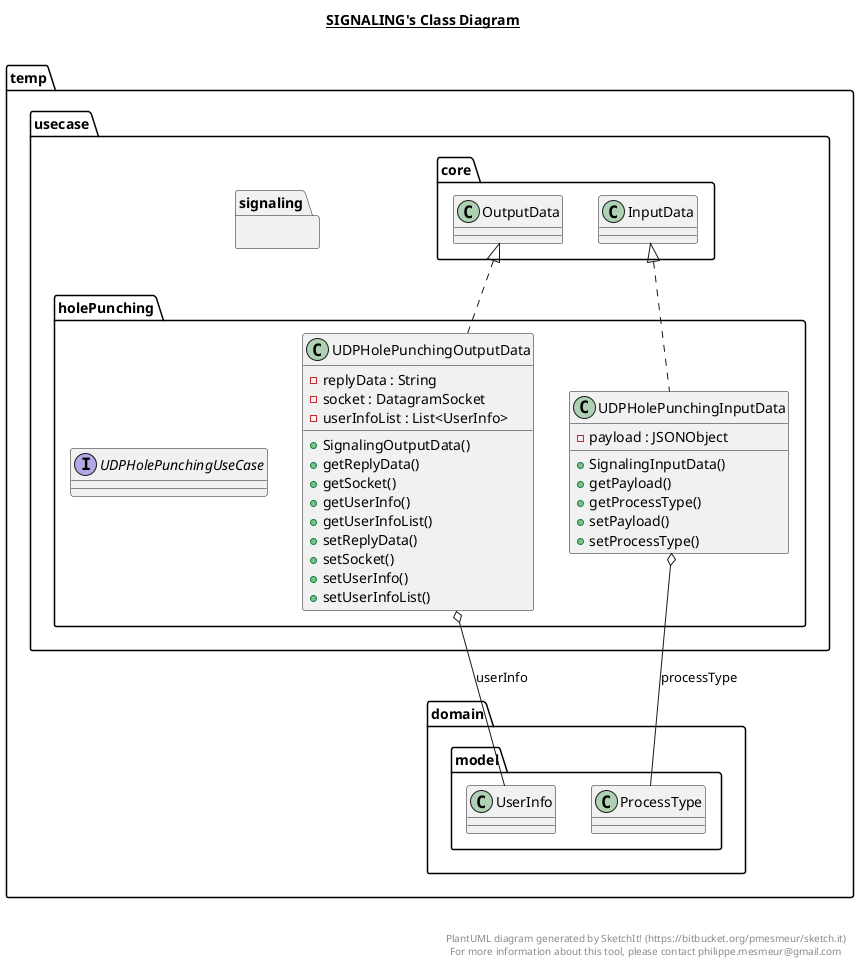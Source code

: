 @startuml

title __SIGNALING's Class Diagram__\n

  namespace temp {
    namespace usecase.signaling {
      class temp.usecase.holePunching.UDPHolePunchingInputData {
          - payload : JSONObject
          + SignalingInputData()
          + getPayload()
          + getProcessType()
          + setPayload()
          + setProcessType()
      }
    }
  }
  

  namespace temp {
    namespace usecase.signaling {
      class temp.usecase.holePunching.UDPHolePunchingOutputData {
          - replyData : String
          - socket : DatagramSocket
          - userInfoList : List<UserInfo>
          + SignalingOutputData()
          + getReplyData()
          + getSocket()
          + getUserInfo()
          + getUserInfoList()
          + setReplyData()
          + setSocket()
          + setUserInfo()
          + setUserInfoList()
      }
    }
  }
  

  namespace temp {
    namespace usecase.signaling {
      interface temp.usecase.holePunching.UDPHolePunchingUseCase {
      }
    }
  }
  

  temp.usecase.holePunching.UDPHolePunchingInputData .up.|> temp.usecase.core.InputData
  temp.usecase.holePunching.UDPHolePunchingInputData o-- temp.domain.model.ProcessType : processType
  temp.usecase.holePunching.UDPHolePunchingOutputData .up.|> temp.usecase.core.OutputData
  temp.usecase.holePunching.UDPHolePunchingOutputData o-- temp.domain.model.UserInfo : userInfo


right footer


PlantUML diagram generated by SketchIt! (https://bitbucket.org/pmesmeur/sketch.it)
For more information about this tool, please contact philippe.mesmeur@gmail.com
endfooter

@enduml
